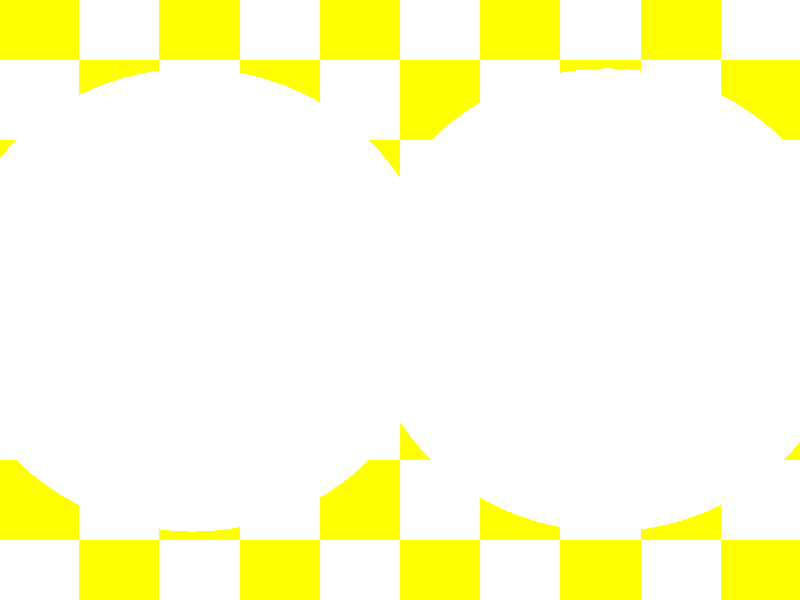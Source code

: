 //	Persistence of Vision Raytracer Version 3.5 Scene Description File
//	File: media4.pov
//	Author: Chris Young
//	Description:
// This scene shows the effect of multiple density and media statements.
//
// -w320 -h240
// -w800 -h600 +a0.3
//
//*******************************************

global_settings {
  max_trace_level 5
}

#include "colors.inc"

camera {location  <0, 0, -100>}

plane { z, 50
   pigment {checker Yellow, White scale 20}
   finish {ambient 0.2  diffuse 0.8}
   hollow
}

// Declare 2 similar density.  Only the color map differs.

#declare Density1=
  density {
    spherical
    ramp_wave
    color_map {
      [0.0 color rgb <0.0, 0.0, 0.0>]
      [0.2 color rgb <1.0, 0.3, 0.1>]
      [1.0 color rgb <1.0, 1.0, 0.1>]
    }
  }

#declare Density2=
  density {
    spherical
    ramp_wave
    color_map {
      [0.0 color rgb <0.0, 0.0, 0.0>]
      [0.2 color rgb <0.1, 1.0, 0.3>]
      [1.0 color rgb <0.1, 1.0, 1.0>]
    }
  }

// Sphere on the left contains 2 density but one media
// Results are the colors multiply
sphere { 0, 1.5
  pigment { color rgbf<1, 1, 1, 1> }
  finish { ambient 0 diffuse 0 }
  interior {
    media {
      emission 0.05
      intervals 1
      samples 5
      method 3
      density {
        Density1
        translate -y/3
      }
      density {
        Density2
        translate y/3
      }
    }
  }
  translate -1.25*x
  scale 24
  hollow
}

// Sphere on the right contains 2 media, each with 1 density
// Results are the colors add.
sphere { 0, 1.5
  pigment { color rgbf<1, 1, 1, 1> }
  finish { ambient 0 diffuse 0 }
  interior {
    media {
      emission 0.05
      intervals 1
      samples 5
      method 3
      density {
        Density1
        translate -y/3
      }
    }
    media {
      emission 0.05
      intervals 1
      samples 5
      method 3
      density {
        Density2
        translate y/3
      }
    }
  }
  translate 1.25*x
  scale 24
  hollow
}

light_source {
  <500, 600, -500>
  color White
}

